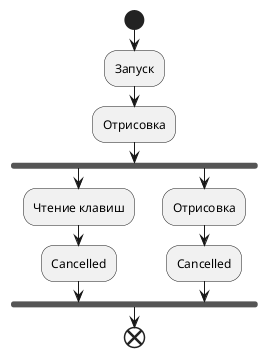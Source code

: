 ﻿@startuml

start

:Запуск;
:Отрисовка;
fork
:Чтение клавиш; 
:Cancelled;
fork again
:Отрисовка;
:Cancelled;
end fork
end

@enduml